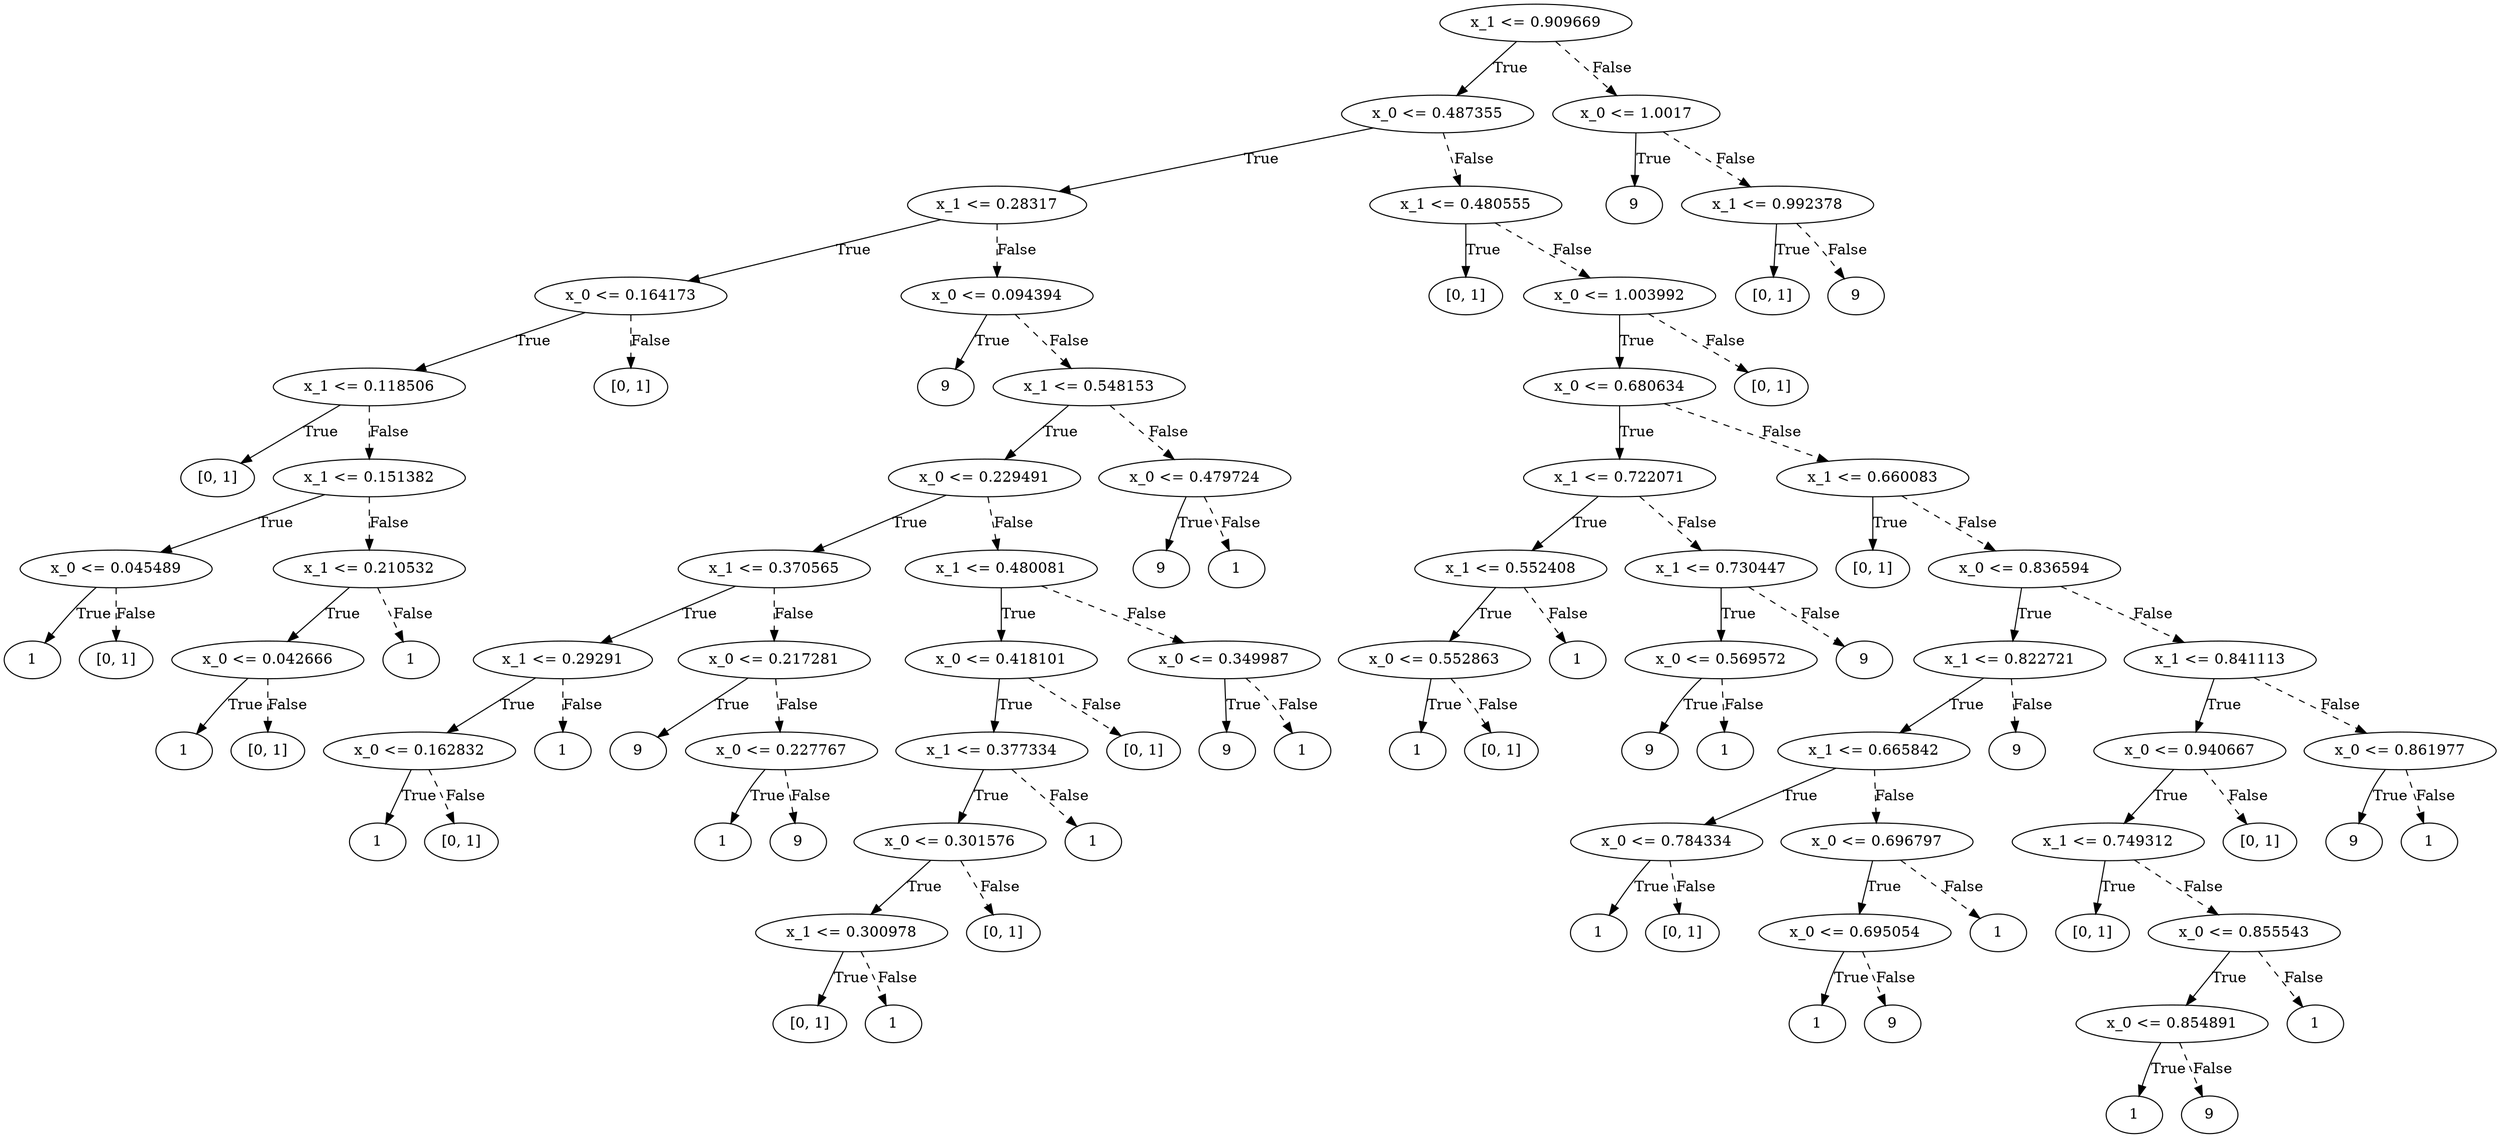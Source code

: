 digraph {
0 [label="x_1 <= 0.909669"];
1 [label="x_0 <= 0.487355"];
2 [label="x_1 <= 0.28317"];
3 [label="x_0 <= 0.164173"];
4 [label="x_1 <= 0.118506"];
5 [label="[0, 1]"];
4 -> 5 [label="True"];
6 [label="x_1 <= 0.151382"];
7 [label="x_0 <= 0.045489"];
8 [label="1"];
7 -> 8 [label="True"];
9 [label="[0, 1]"];
7 -> 9 [style="dashed", label="False"];
6 -> 7 [label="True"];
10 [label="x_1 <= 0.210532"];
11 [label="x_0 <= 0.042666"];
12 [label="1"];
11 -> 12 [label="True"];
13 [label="[0, 1]"];
11 -> 13 [style="dashed", label="False"];
10 -> 11 [label="True"];
14 [label="1"];
10 -> 14 [style="dashed", label="False"];
6 -> 10 [style="dashed", label="False"];
4 -> 6 [style="dashed", label="False"];
3 -> 4 [label="True"];
15 [label="[0, 1]"];
3 -> 15 [style="dashed", label="False"];
2 -> 3 [label="True"];
16 [label="x_0 <= 0.094394"];
17 [label="9"];
16 -> 17 [label="True"];
18 [label="x_1 <= 0.548153"];
19 [label="x_0 <= 0.229491"];
20 [label="x_1 <= 0.370565"];
21 [label="x_1 <= 0.29291"];
22 [label="x_0 <= 0.162832"];
23 [label="1"];
22 -> 23 [label="True"];
24 [label="[0, 1]"];
22 -> 24 [style="dashed", label="False"];
21 -> 22 [label="True"];
25 [label="1"];
21 -> 25 [style="dashed", label="False"];
20 -> 21 [label="True"];
26 [label="x_0 <= 0.217281"];
27 [label="9"];
26 -> 27 [label="True"];
28 [label="x_0 <= 0.227767"];
29 [label="1"];
28 -> 29 [label="True"];
30 [label="9"];
28 -> 30 [style="dashed", label="False"];
26 -> 28 [style="dashed", label="False"];
20 -> 26 [style="dashed", label="False"];
19 -> 20 [label="True"];
31 [label="x_1 <= 0.480081"];
32 [label="x_0 <= 0.418101"];
33 [label="x_1 <= 0.377334"];
34 [label="x_0 <= 0.301576"];
35 [label="x_1 <= 0.300978"];
36 [label="[0, 1]"];
35 -> 36 [label="True"];
37 [label="1"];
35 -> 37 [style="dashed", label="False"];
34 -> 35 [label="True"];
38 [label="[0, 1]"];
34 -> 38 [style="dashed", label="False"];
33 -> 34 [label="True"];
39 [label="1"];
33 -> 39 [style="dashed", label="False"];
32 -> 33 [label="True"];
40 [label="[0, 1]"];
32 -> 40 [style="dashed", label="False"];
31 -> 32 [label="True"];
41 [label="x_0 <= 0.349987"];
42 [label="9"];
41 -> 42 [label="True"];
43 [label="1"];
41 -> 43 [style="dashed", label="False"];
31 -> 41 [style="dashed", label="False"];
19 -> 31 [style="dashed", label="False"];
18 -> 19 [label="True"];
44 [label="x_0 <= 0.479724"];
45 [label="9"];
44 -> 45 [label="True"];
46 [label="1"];
44 -> 46 [style="dashed", label="False"];
18 -> 44 [style="dashed", label="False"];
16 -> 18 [style="dashed", label="False"];
2 -> 16 [style="dashed", label="False"];
1 -> 2 [label="True"];
47 [label="x_1 <= 0.480555"];
48 [label="[0, 1]"];
47 -> 48 [label="True"];
49 [label="x_0 <= 1.003992"];
50 [label="x_0 <= 0.680634"];
51 [label="x_1 <= 0.722071"];
52 [label="x_1 <= 0.552408"];
53 [label="x_0 <= 0.552863"];
54 [label="1"];
53 -> 54 [label="True"];
55 [label="[0, 1]"];
53 -> 55 [style="dashed", label="False"];
52 -> 53 [label="True"];
56 [label="1"];
52 -> 56 [style="dashed", label="False"];
51 -> 52 [label="True"];
57 [label="x_1 <= 0.730447"];
58 [label="x_0 <= 0.569572"];
59 [label="9"];
58 -> 59 [label="True"];
60 [label="1"];
58 -> 60 [style="dashed", label="False"];
57 -> 58 [label="True"];
61 [label="9"];
57 -> 61 [style="dashed", label="False"];
51 -> 57 [style="dashed", label="False"];
50 -> 51 [label="True"];
62 [label="x_1 <= 0.660083"];
63 [label="[0, 1]"];
62 -> 63 [label="True"];
64 [label="x_0 <= 0.836594"];
65 [label="x_1 <= 0.822721"];
66 [label="x_1 <= 0.665842"];
67 [label="x_0 <= 0.784334"];
68 [label="1"];
67 -> 68 [label="True"];
69 [label="[0, 1]"];
67 -> 69 [style="dashed", label="False"];
66 -> 67 [label="True"];
70 [label="x_0 <= 0.696797"];
71 [label="x_0 <= 0.695054"];
72 [label="1"];
71 -> 72 [label="True"];
73 [label="9"];
71 -> 73 [style="dashed", label="False"];
70 -> 71 [label="True"];
74 [label="1"];
70 -> 74 [style="dashed", label="False"];
66 -> 70 [style="dashed", label="False"];
65 -> 66 [label="True"];
75 [label="9"];
65 -> 75 [style="dashed", label="False"];
64 -> 65 [label="True"];
76 [label="x_1 <= 0.841113"];
77 [label="x_0 <= 0.940667"];
78 [label="x_1 <= 0.749312"];
79 [label="[0, 1]"];
78 -> 79 [label="True"];
80 [label="x_0 <= 0.855543"];
81 [label="x_0 <= 0.854891"];
82 [label="1"];
81 -> 82 [label="True"];
83 [label="9"];
81 -> 83 [style="dashed", label="False"];
80 -> 81 [label="True"];
84 [label="1"];
80 -> 84 [style="dashed", label="False"];
78 -> 80 [style="dashed", label="False"];
77 -> 78 [label="True"];
85 [label="[0, 1]"];
77 -> 85 [style="dashed", label="False"];
76 -> 77 [label="True"];
86 [label="x_0 <= 0.861977"];
87 [label="9"];
86 -> 87 [label="True"];
88 [label="1"];
86 -> 88 [style="dashed", label="False"];
76 -> 86 [style="dashed", label="False"];
64 -> 76 [style="dashed", label="False"];
62 -> 64 [style="dashed", label="False"];
50 -> 62 [style="dashed", label="False"];
49 -> 50 [label="True"];
89 [label="[0, 1]"];
49 -> 89 [style="dashed", label="False"];
47 -> 49 [style="dashed", label="False"];
1 -> 47 [style="dashed", label="False"];
0 -> 1 [label="True"];
90 [label="x_0 <= 1.0017"];
91 [label="9"];
90 -> 91 [label="True"];
92 [label="x_1 <= 0.992378"];
93 [label="[0, 1]"];
92 -> 93 [label="True"];
94 [label="9"];
92 -> 94 [style="dashed", label="False"];
90 -> 92 [style="dashed", label="False"];
0 -> 90 [style="dashed", label="False"];

}